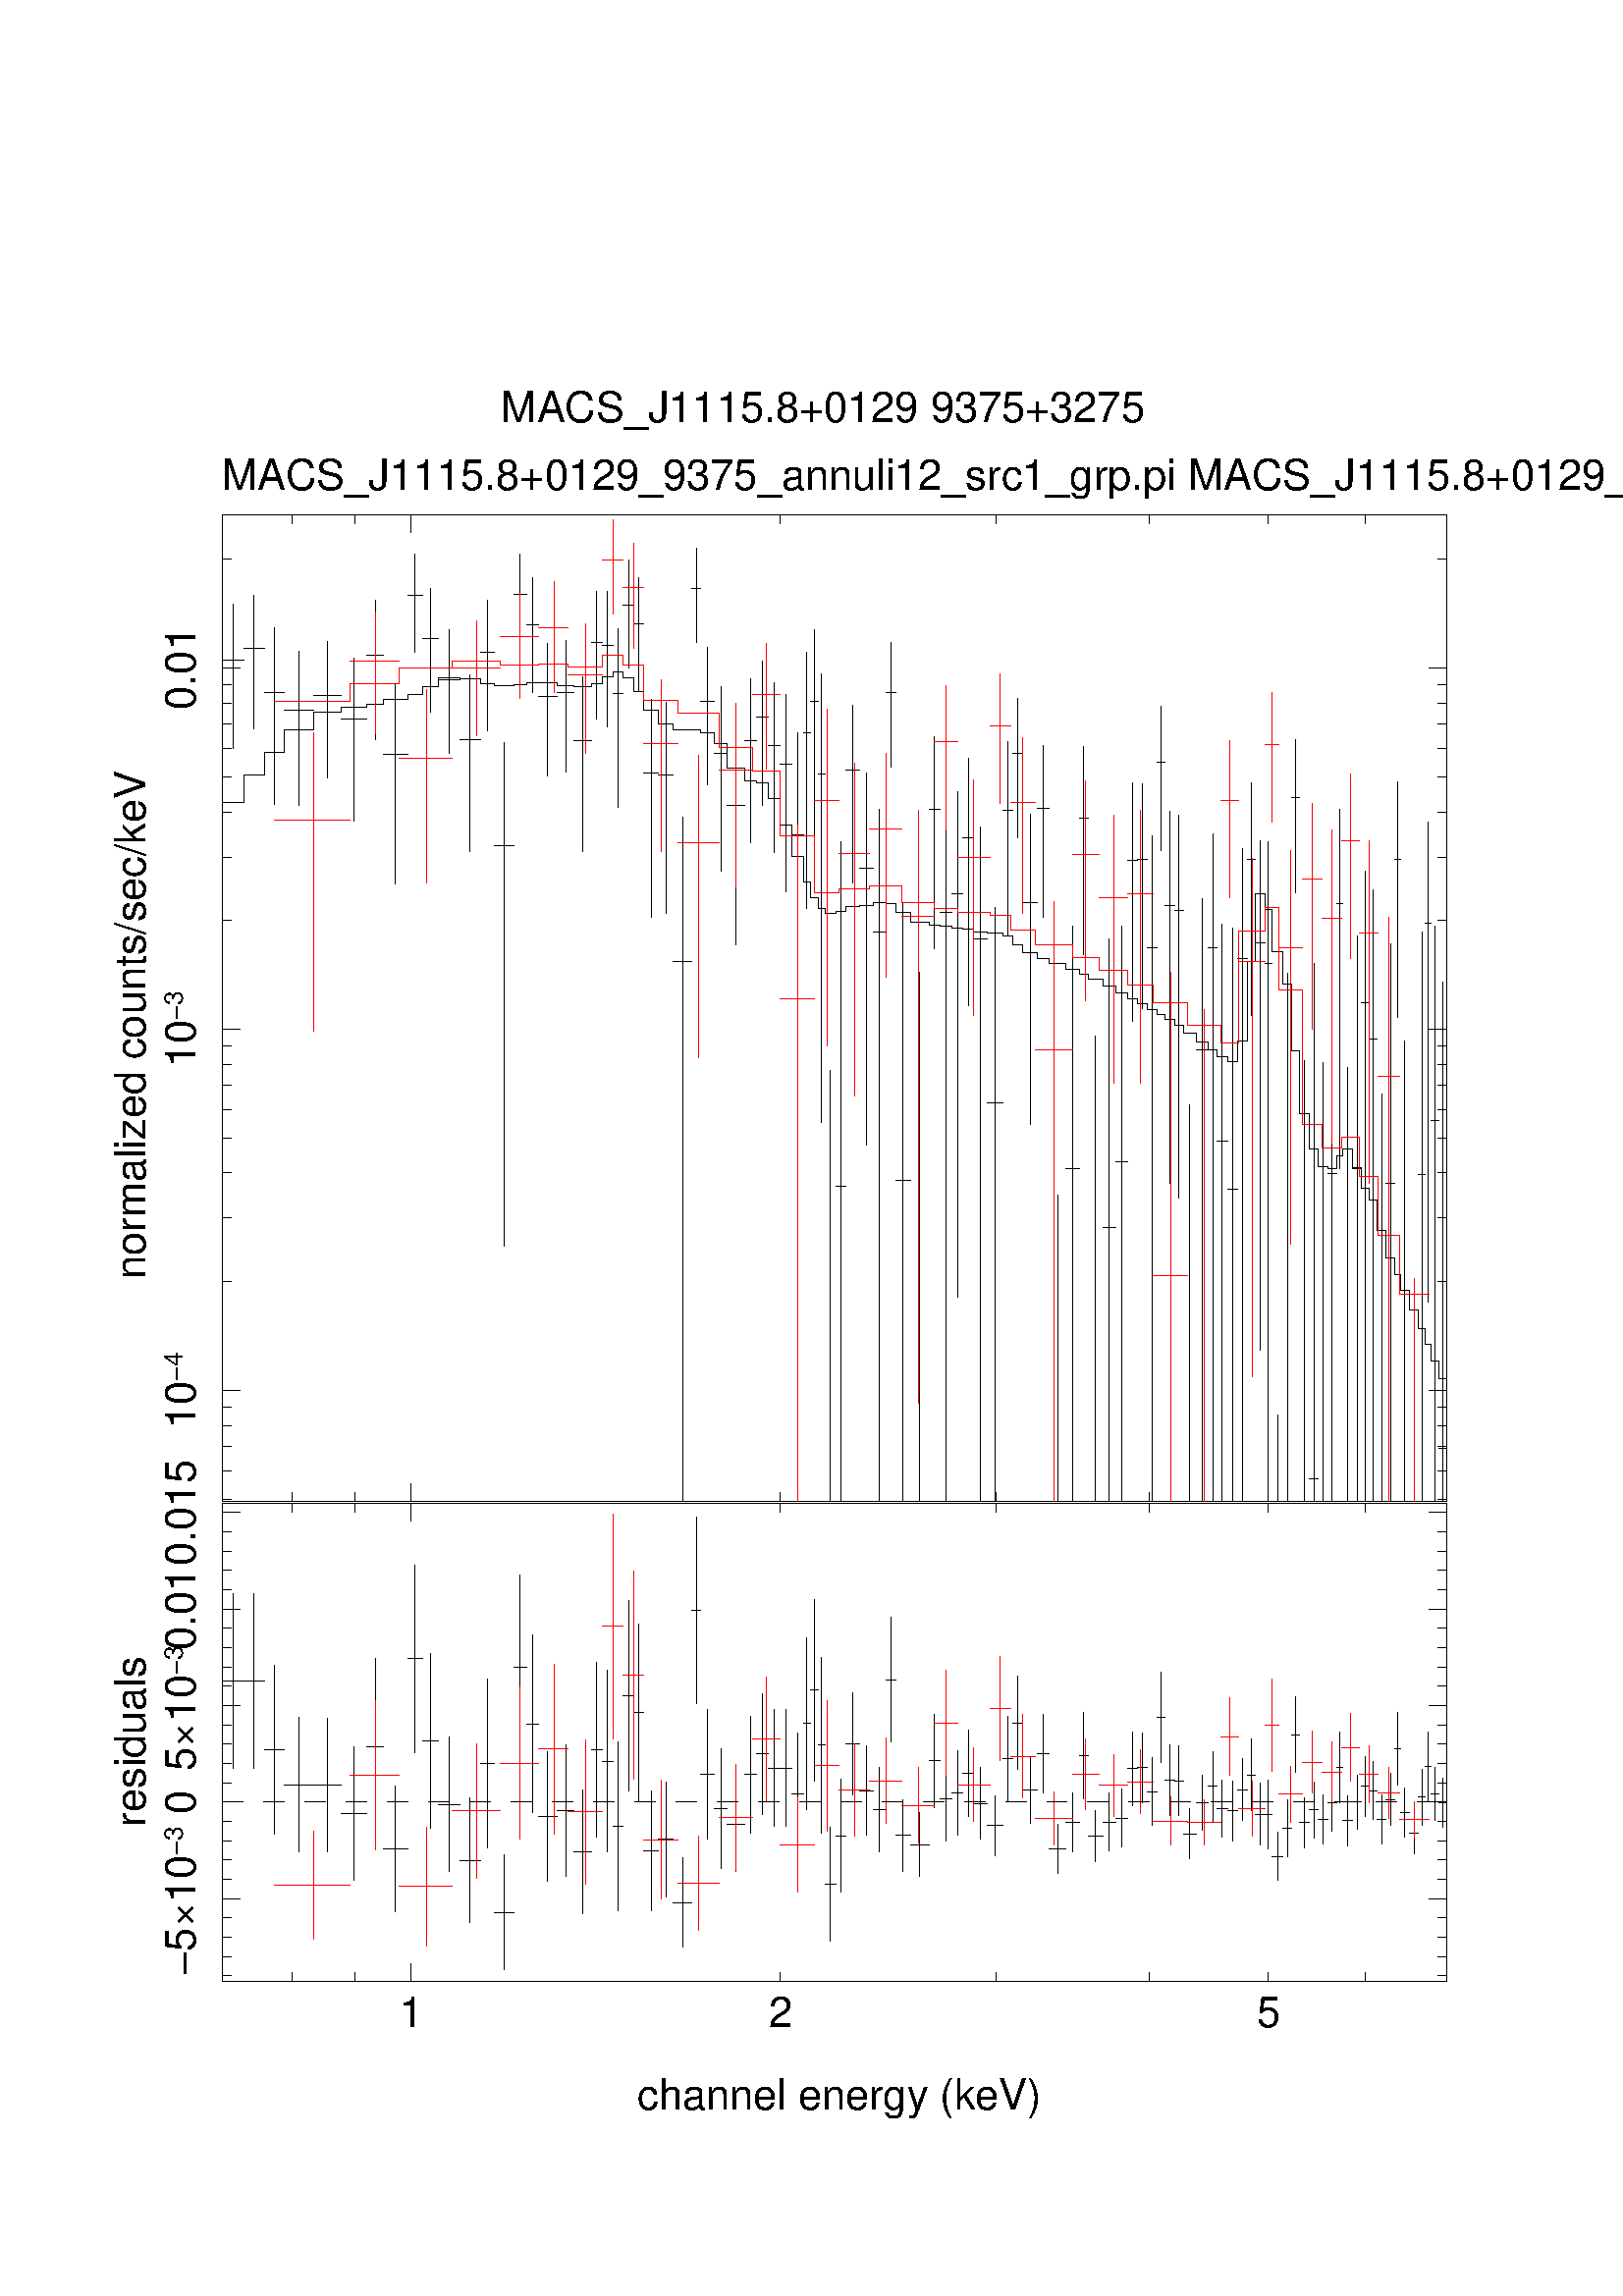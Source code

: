 %!PS-Adobe-3.0 EPSF-3.0
%%BoundingBox: (atend)
%%Orientation: Portrait
%%Pages: (atend)
%%EndComments
%%BeginProlog
/gs /gsave load def
/gr /grestore  load def
/L {moveto rlineto currentpoint stroke moveto} bind def
/C {rlineto currentpoint stroke moveto} bind def
/D {moveto 0 0 rlineto currentpoint stroke moveto} bind def
/SLW {5 mul setlinewidth} bind def
/SCF /pop load def
/BP {newpath moveto} bind def
/LP /rlineto load def
/EP {rlineto closepath eofill} bind def
/MB {gsave translate MFAC dup scale 1 setlinewidth 2 setlinecap 0 setlinejoin newpath} bind def
/ME /grestore load def
/CC {0 360 arc stroke} bind def
/FC {0 360 arc fill} bind def
% font stuff
/pgscale 0.072 def
% ISOLATIN encoding with built in linespacing definitions.
% from tinydict by David Byram-Wigfield, http://www.capella.demon.co.uk
% fontsize default setting.
/FS      { /fs exch def } def     12 FS
% linespacing ratio to fontsize: 1.3 is my default
/LR {/lr exch def } def 1.3 LR
/LG { /lg exch def } def   12 LG
% calculate linespacing from chosen fontsize
/F { exch dup lr mul LG dup FS exch findfont exch scalefont setfont } def
/ISOFONT { findfont dup length dict begin { 1 index /FID ne {def} {pop pop}
ifelse } forall /Encoding ISOLatin1Encoding def currentdict end /tmpfont
exch definefont exch dup lr mul LG dup FS
 scalefont setfont }  def
/half { fs 2 div } bind def % half linespacing
/quart { fs 4 div } bind def % quarter linespacing
% vertical kerning: e.g. 5 v or -10 v
/v { 0 exch rmoveto } def
% horizontal kerning: e.g. 5 h or -10 h
/h { 0 rmoveto } def
% move up half the linespacing
/up { half v } def
% move down half the linespacing
/dn { half neg v } def
/TRL {/Times-Roman ISOFONT} bind def
/TBL {/Times-Bold ISOFONT} bind def
/TIL {/Times-Italic ISOFONT} bind def
/TBIL {/Times-BoldItalic ISOFONT} bind def
/HVL  {/Helvetica ISOFONT} bind def
/HOL  {/Helvetica-Oblique ISOFONT} bind def
/HNL  {/Helvetica-Narrow ISOFONT} bind def
/HNOL  {/Helvetica-NarrowOblique ISOFONT} bind def
/HBL  {/Helvetica-Bold ISOFONT} bind def
/ZL  {/Zapf-Chancery-MediumItalic ISOFONT} bind def
/SL { /Symbol F } def
/RS{findfont exch scalefont setfont moveto dup stringwidth neg exch neg exch rmoveto show} bind def
/TR  { fs TRL   moveto rotate show currentpoint } def
/TB  { fs TBL   moveto rotate show currentpoint } def
/TI  { fs TIL   moveto rotate show currentpoint } def
/TBI { fs TBIL  moveto rotate show currentpoint } def
/HV  { fs HVL   moveto rotate show currentpoint } def
/H0  { fs HOL   moveto rotate show currentpoint } def
/HB  { fs HBL   moveto rotate show currentpoint } def
/HN  { fs HNL   moveto rotate show currentpoint } def
/HNO { fs HNOL  moveto rotate show currentpoint } def
/Z   { fs ZL    moveto rotate show currentpoint } def
/S   { fs SL    moveto rotate show currentpoint } def
/TRC  { fs TRL   show currentpoint } def
/TBC  { fs TBL   show currentpoint } def
/TIC  { fs TIL   show currentpoint } def
/TBIC { fs TBIL  show currentpoint } def
/HVC  { fs HVL   show currentpoint } def
/H0C  { fs HOL   show currentpoint } def
/HNOC { fs HNOL  show currentpoint } def
/HBC  { fs HBL   show currentpoint } def
/HNC  { fs HNL   show currentpoint } def
/ZC   { fs ZL    show currentpoint } def
/SC   { fs SL    show currentpoint } def
%%EndProlog
 
%%Page: 1 1
%%BeginPageSetup
/PGPLOT save def
pgscale pgscale scale
350 250 translate
1 setlinejoin 1 setlinecap 1 SLW 1 SCF
%%EndPageSetup
%%PageBoundingBox: (atend)
0.000 0.000 0.000 setrgbcolor 1 SLW 6239 0 780 3799 L 0 5022 C -6239 0 C 0 -5022 C 0 45 1139 3799 L 0 45 1458 3799 L
0 90 1744 3799 L 0 45 3624 3799 L 0 45 4724 3799 L 0 45 5504 3799 L 0 45 6109 3799 L 0 45 6604 3799 L 0 45 1139 8776 L
0 45 1458 8776 L 0 90 1744 8731 L 0 45 3624 8776 L 0 45 4724 8776 L 0 45 5504 8776 L 0 45 6109 8776 L 0 45 6604 8776 L
45 0 780 3810 L 45 0 780 3955 L 45 0 780 4079 L 45 0 780 4185 L 45 0 780 4279 L 90 0 780 4364 L 45 0 780 4917 L 45 0 780 5241 L
45 0 780 5471 L 45 0 780 5649 L 45 0 780 5795 L 45 0 780 5918 L 45 0 780 6025 L 45 0 780 6119 L 90 0 780 6203 L 45 0 780 6757 L
45 0 780 7080 L 45 0 780 7310 L 45 0 780 7489 L 45 0 780 7634 L 45 0 780 7757 L 45 0 780 7864 L 45 0 780 7958 L 90 0 780 8042 L
45 0 780 8596 L 45 0 6974 3810 L 45 0 6974 3955 L 45 0 6974 4079 L 45 0 6974 4185 L 45 0 6974 4279 L 90 0 6929 4364 L
45 0 6974 4917 L 45 0 6974 5241 L 45 0 6974 5471 L 45 0 6974 5649 L 45 0 6974 5795 L 45 0 6974 5918 L 45 0 6974 6025 L
45 0 6974 6119 L 90 0 6929 6203 L 45 0 6974 6757 L 45 0 6974 7080 L 45 0 6974 7310 L 45 0 6974 7489 L 45 0 6974 7634 L
45 0 6974 7757 L 45 0 6974 7864 L 45 0 6974 7958 L 90 0 6929 8042 L 45 0 6974 8596 L
 15.60  pgscale div FS gs  90.00        643.418       4169.683 moveto rotate (10) HVC   9.36 pgscale div FS up (-4) HVC dn  15.60 pgscale div FS gr
 15.60  pgscale div FS gs  90.00        643.418       6009.033 moveto rotate (10) HVC   9.36 pgscale div FS up (-3) HVC dn  15.60 pgscale div FS gr
 15.60  pgscale div FS gs  90.00        643.418       7831.663 moveto rotate (0.01) HVC gr
111 0 780 8084 L 0 736 836 7634 L 106 0 891 8142 L 0 677 944 7734 L 102 0 997 7917 L 0 901 1049 7346 L 147 0 1099 7829 L
0 788 1174 7342 L 139 0 1246 7904 L 0 695 1316 7484 L 132 0 1385 7781 L 0 832 1452 7261 L 85 0 1517 8108 L 0 711 1560 7676 L
123 0 1602 7603 L 0 1017 1664 6943 L 78 0 1725 8413 L 0 503 1764 8122 L 77 0 1803 8192 L 0 631 1842 7816 L 110 0 1880 7983 L
0 631 1935 7607 L 107 0 1990 7679 L 0 903 2044 7106 L 68 0 2097 8123 L 0 665 2131 7723 L 100 0 2165 7140 L 0 2564 2216 5098 L
65 0 2265 8417 L 0 491 2298 8134 L 63 0 2330 8261 L 0 585 2361 7916 L 92 0 2393 7900 L 0 676 2439 7492 L 89 0 2485 7916 L
0 672 2530 7511 L 86 0 2574 7673 L 0 892 2617 7108 L 56 0 2660 8171 L 0 650 2688 7781 L 55 0 2716 8158 L 0 689 2743 7742 L
53 0 2771 7912 L 0 909 2797 7334 L 53 0 2824 8364 L 0 547 2851 8044 L 52 0 2877 8267 L 0 580 2903 7925 L 75 0 2929 7508 L
0 1114 2967 6771 L 74 0 3004 7500 L 0 1073 3041 6795 L 95 0 3078 6548 L 0 3484 3126 3799 L 46 0 3173 8450 L 0 479 3196 8175 L
68 0 3219 7873 L 0 702 3254 7447 L 67 0 3287 7610 L 0 943 3321 7007 L 86 0 3354 7341 L 0 1074 3397 6635 L 63 0 3440 7674 L
0 836 3472 7151 L 61 0 3503 7792 L 0 733 3534 7344 L 60 0 3564 7649 L 0 867 3594 7103 L 59 0 3624 7555 L 0 1004 3654 6905 L
58 0 3683 7193 L 0 2448 3712 5263 L 37 0 3741 7713 L 0 1307 3759 6818 L 37 0 3778 7874 L 0 1061 3797 7179 L 37 0 3815 7505 L
0 2286 3834 5729 L 0 2194 3879 3799 L 53 0 3906 5405 L 0 3358 3933 3799 L 69 0 3959 7521 L 0 901 3994 6950 L 68 0 4028 7024 L
0 1895 4062 5611 L 65 0 4096 6700 L 0 3523 4129 3799 L 49 0 4161 7919 L 0 636 4186 7539 L 78 0 4210 5433 L 0 3049 4249 3799 L
0 2693 4334 3799 L 59 0 4380 7324 L 0 1079 4409 6615 L 58 0 4439 6796 L 0 3568 4468 3799 L 57 0 4497 6893 L 0 2579 4526 4836 L
55 0 4554 7178 L 0 1261 4582 6321 L 68 0 4609 6663 L 0 3435 4644 3799 L 80 0 4677 5827 L 0 3025 4717 3799 L 51 0 4757 7319 L
0 991 4783 6678 L 51 0 4808 7610 L 0 711 4834 7178 L 74 0 4859 6850 L 0 1583 4897 5717 L 61 0 4933 7326 L 0 877 4964 6773 L
0 1560 5035 3799 L 69 0 5076 5492 L 0 2931 5111 3799 L 45 0 5145 7277 L 0 1062 5167 6581 L 0 2371 5228 3799 L 64 0 5266 5191 L
0 2863 5299 3799 L 63 0 5330 5528 L 0 2927 5362 3799 L 51 0 5393 7064 L 0 1217 5419 6243 L 50 0 5444 7069 L 0 1145 5469 6307 L
49 0 5494 6618 L 0 3390 5519 3799 L 39 0 5543 7562 L 0 732 5563 7115 L 48 0 5582 6831 L 0 1897 5606 5417 L 47 0 5630 6806 L
0 1948 5653 5345 L 0 2020 5709 3799 L 63 0 5741 6100 L 0 3069 5773 3799 L 44 0 5804 6619 L 0 3398 5826 3799 L 52 0 5848 5635 L
0 2940 5874 3799 L 50 0 5900 5387 L 0 2921 5925 3799 L 50 0 5950 6564 L 0 3326 5975 3799 L 41 0 6000 7066 L 0 1181 6021 6275 L
49 0 6041 6641 L 0 2594 6065 4570 L 39 0 6090 6537 L 0 3360 6109 3799 L 0 439 6156 3799 L 0 2689 6207 3799 L 38 0 6229 7381 L
0 780 6248 6899 L 0 2242 6293 3799 L 43 0 6319 3915 L 0 2740 6341 3799 L 0 2234 6388 3799 L 43 0 6412 5467 L 0 2913 6434 3799 L
34 0 6455 6845 L 0 1826 6472 5495 L 0 2207 6513 3799 L 47 0 6537 5499 L 0 2879 6561 3799 L 40 0 6584 6339 L 0 3207 6604 3799 L
39 0 6624 6152 L 0 3113 6643 3799 L 0 2076 6685 3799 L 45 0 6707 5418 L 0 2840 6730 3799 L 31 0 6752 7070 L 0 1202 6767 6262 L
0 2342 6804 3799 L 35 0 6874 5462 L 0 2900 6892 3799 L 30 0 6909 6742 L 0 2444 6924 4815 L 40 0 6939 5736 L 0 2930 6959 3799 L
40 0 6979 4067 L 0 2644 6999 3799 L 111 0 780 7358 L 0 142 C 106 0 C 0 111 C 102 0 C 0 119 C 147 0 C 0 87 C 139 0 C 0 26 C 132 0 C
0 17 C 85 0 C 0 22 C 123 0 C 0 28 C 78 0 C 0 38 C 77 0 C 0 45 C 110 0 C 0 -4 C 107 0 C 0 -25 C 68 0 C 0 -11 C 100 0 C 0 6 C 65 0 C
0 8 C 63 0 C 0 1 C 92 0 C 0 -13 C 89 0 C 0 -9 C 86 0 C 0 15 C 56 0 C 0 36 C 55 0 C 0 25 C 53 0 C 0 -27 C 53 0 C 0 -72 C 52 0 C
0 -95 C 75 0 C 0 -72 C 74 0 C 0 -28 C 95 0 C 0 -2 C 46 0 C 0 -11 C 68 0 C 0 -59 C 67 0 C 0 -123 C 86 0 C 0 -66 C 63 0 C 0 -9 C
61 0 C 0 -80 C 60 0 C 0 -137 C 59 0 C 0 -158 C 58 0 C 0 -130 C 37 0 C 0 -81 C 37 0 C 0 -53 C 37 0 C 0 -25 C 54 0 C 0 9 C 53 0 C
0 23 C 69 0 C 0 8 C 68 0 C 0 12 C 65 0 C 0 -2 C 49 0 C 0 -47 C 78 0 C 0 -50 C 92 0 C 0 -14 C 59 0 C 0 -7 C 58 0 C 0 -8 C 57 0 C
0 -7 C 55 0 C 0 -13 C 68 0 C 0 -3 C 80 0 C 0 -18 C 51 0 C 0 -42 C 51 0 C 0 -40 C 74 0 C 0 -32 C 61 0 C 0 -26 C 82 0 C 0 -30 C 69 0 C
0 -24 C 45 0 C 0 -25 C 76 0 C 0 -37 C 64 0 C 0 -33 C 63 0 C 0 -31 C 51 0 C 0 -26 C 50 0 C 0 -27 C 49 0 C 0 -26 C 39 0 C 0 -26 C
48 0 C 0 -31 C 47 0 C 0 -37 C 64 0 C 0 -45 C 63 0 C 0 -40 C 44 0 C 0 -36 C 52 0 C 0 -26 C 50 0 C 0 107 C 50 0 C 0 403 C 41 0 C
0 346 C 49 0 C 0 -80 C 39 0 C 0 -216 C 55 0 C 0 -165 C 45 0 C 0 -340 C 38 0 C 0 -319 C 52 0 C 0 -179 C 43 0 C 0 -89 C 50 0 C 0 -11 C
43 0 C 0 64 C 34 0 C 0 36 C 48 0 C 0 -103 C 47 0 C 0 -96 C 40 0 C 0 -63 C 39 0 C 0 -156 C 44 0 C 0 -138 C 45 0 C 0 -84 C 31 0 C
0 -81 C 43 0 C 0 -99 C 48 0 C 0 -95 C 35 0 C 0 -81 C 30 0 C 0 -87 C 40 0 C 0 -89 C 40 0 C 111 0 780 7358 L 0 0 836 7358 L
106 0 891 7500 L 0 0 944 7500 L 102 0 997 7611 L 0 0 1049 7611 L 147 0 1099 7730 L 0 0 1174 7730 L 139 0 1246 7817 L 0 0 1316 7817 L
132 0 1385 7843 L 0 0 1452 7843 L 85 0 1517 7860 L 0 0 1560 7860 L 123 0 1602 7882 L 0 0 1664 7882 L 78 0 1725 7910 L
0 0 1764 7910 L 77 0 1803 7948 L 0 0 1842 7948 L 110 0 1880 7993 L 0 0 1935 7993 L 107 0 1990 7989 L 0 0 2044 7989 L
68 0 2097 7964 L 0 0 2131 7964 L 100 0 2165 7953 L 0 0 2216 7953 L 65 0 2265 7959 L 0 0 2298 7959 L 63 0 2330 7967 L 0 0 2361 7967 L
92 0 2393 7968 L 0 0 2439 7968 L 89 0 2485 7955 L 0 0 2530 7955 L 86 0 2574 7946 L 0 0 2617 7946 L 56 0 2660 7961 L 0 0 2688 7961 L
55 0 2716 7997 L 0 0 2743 7997 L 53 0 2771 8022 L 0 0 2797 8022 L 53 0 2824 7995 L 0 0 2851 7995 L 52 0 2877 7923 L 0 0 2903 7923 L
75 0 2929 7828 L 0 0 2967 7828 L 74 0 3004 7756 L 0 0 3041 7756 L 95 0 3078 7728 L 0 0 3126 7728 L 46 0 3173 7726 L 0 0 3196 7726 L
68 0 3219 7715 L 0 0 3254 7715 L 67 0 3287 7656 L 0 0 3321 7656 L 86 0 3354 7533 L 0 0 3397 7533 L 63 0 3440 7467 L 0 0 3472 7467 L
61 0 3503 7458 L 0 0 3534 7458 L 60 0 3564 7378 L 0 0 3594 7378 L 59 0 3624 7241 L 0 0 3654 7241 L 58 0 3683 7083 L 0 0 3712 7083 L
37 0 3741 6953 L 0 0 3759 6953 L 37 0 3778 6872 L 0 0 3797 6872 L 37 0 3815 6819 L 0 0 3834 6819 L 54 0 3852 6794 L 0 0 3879 6794 L
53 0 3906 6803 L 0 0 3933 6803 L 69 0 3959 6826 L 0 0 3994 6826 L 68 0 4028 6834 L 0 0 4062 6834 L 65 0 4096 6846 L 0 0 4129 6846 L
49 0 4161 6844 L 0 0 4186 6844 L 78 0 4210 6797 L 0 0 4249 6797 L 92 0 4288 6747 L 0 0 4334 6747 L 59 0 4380 6733 L 0 0 4409 6733 L
58 0 4439 6726 L 0 0 4468 6726 L 57 0 4497 6718 L 0 0 4526 6718 L 55 0 4554 6711 L 0 0 4582 6711 L 68 0 4609 6698 L 0 0 4644 6698 L
80 0 4677 6695 L 0 0 4717 6695 L 51 0 4757 6677 L 0 0 4783 6677 L 51 0 4808 6635 L 0 0 4834 6635 L 74 0 4859 6595 L 0 0 4897 6595 L
61 0 4933 6563 L 0 0 4964 6563 L 82 0 4994 6537 L 0 0 5035 6537 L 69 0 5076 6507 L 0 0 5111 6507 L 45 0 5145 6483 L 0 0 5167 6483 L
76 0 5190 6458 L 0 0 5228 6458 L 64 0 5266 6421 L 0 0 5299 6421 L 63 0 5330 6388 L 0 0 5362 6388 L 51 0 5393 6357 L 0 0 5419 6357 L
50 0 5444 6331 L 0 0 5469 6331 L 49 0 5494 6304 L 0 0 5519 6304 L 39 0 5543 6278 L 0 0 5563 6278 L 48 0 5582 6252 L 0 0 5606 6252 L
47 0 5630 6221 L 0 0 5653 6221 L 64 0 5677 6184 L 0 0 5709 6184 L 63 0 5741 6139 L 0 0 5773 6139 L 44 0 5804 6099 L 0 0 5826 6099 L
52 0 5848 6063 L 0 0 5874 6063 L 50 0 5900 6037 L 0 0 5925 6037 L 50 0 5950 6144 L 0 0 5975 6144 L 41 0 6000 6547 L 0 0 6021 6547 L
49 0 6041 6893 L 0 0 6065 6893 L 39 0 6090 6813 L 0 0 6109 6813 L 55 0 6129 6597 L 0 0 6156 6597 L 45 0 6184 6432 L 0 0 6207 6432 L
38 0 6229 6092 L 0 0 6248 6092 L 52 0 6267 5773 L 0 0 6293 5773 L 43 0 6319 5594 L 0 0 6341 5594 L 50 0 6362 5505 L 0 0 6388 5505 L
43 0 6412 5494 L 0 0 6434 5494 L 34 0 6455 5558 L 0 0 6472 5558 L 48 0 6489 5594 L 0 0 6513 5594 L 47 0 6537 5491 L 0 0 6561 5491 L
40 0 6584 5395 L 0 0 6604 5395 L 39 0 6624 5332 L 0 0 6643 5332 L 44 0 6663 5176 L 0 0 6685 5176 L 45 0 6707 5038 L 0 0 6730 5038 L
31 0 6752 4954 L 0 0 6767 4954 L 43 0 6783 4873 L 0 0 6804 4873 L 48 0 6826 4774 L 0 0 6850 4774 L 35 0 6874 4679 L 0 0 6892 4679 L
30 0 6909 4598 L 0 0 6924 4598 L 40 0 6939 4511 L 0 0 6959 4511 L 40 0 6979 4422 L 0 0 6999 4422 L 1.000 0.000 0.000 setrgbcolor
381 0 1049 7269 L 0 1519 1246 6193 L 254 0 1430 8079 L 0 621 1560 7709 L 270 0 1684 7583 L 0 986 1822 6946 L 245 0 1954 8042 L
0 582 2079 7699 L 194 0 2199 8201 L 0 535 2298 7890 L 151 0 2393 8250 L 0 565 2470 7919 L 172 0 2544 8007 L 0 660 2631 7610 L
108 0 2716 8593 L 0 480 2771 8318 L 105 0 2824 8453 L 0 535 2877 8142 L 173 0 2929 7659 L 0 876 3017 7106 L 208 0 3102 7153 L
0 1541 3208 6057 L 172 0 3310 7525 L 0 936 3397 6927 L 142 0 3482 7910 L 0 636 3554 7530 L 173 0 3624 6357 L 0 3442 3712 3799 L
127 0 3797 7366 L 0 1711 3861 6120 L 155 0 3924 7096 L 0 1697 4002 5862 L 162 0 4079 7225 L 0 1141 4161 6466 L 168 0 4241 6780 L
0 3017 4327 4299 L 117 0 4409 7669 L 0 736 4468 7219 L 165 0 4526 7080 L 0 1202 4609 6271 L 105 0 4691 7748 L 0 659 4744 7352 L
125 0 4796 7359 L 0 896 4859 6792 L 190 0 4921 6096 L 0 3054 5018 3799 L 134 0 5111 7091 L 0 1120 5179 6349 L 148 0 5245 6874 L
0 1365 5320 5930 L 131 0 5393 6893 L 0 1391 5459 5926 L 171 0 5524 4948 L 0 2693 5611 3799 L 0 2502 5782 3799 L 94 0 5865 7370 L
0 804 5912 6871 L 131 0 5959 6548 L 0 2638 6025 4435 L 70 0 6090 7653 L 0 659 6125 7257 L 122 0 6160 6620 L 0 2002 6222 5109 L
102 0 6282 6968 L 0 1149 6333 6202 L 98 0 6384 6768 L 0 1599 6434 5621 L 89 0 6482 7164 L 0 939 6527 6564 L 98 0 6571 6693 L
0 1743 6620 5418 L 107 0 6669 5965 L 0 2974 6723 3799 L 0 1134 6853 3799 L 381 0 1049 7874 L 0 90 C 254 0 C 0 78 C 270 0 C 0 36 C
245 0 C 0 -21 C 194 0 C 0 4 C 151 0 C 0 -14 C 172 0 C 0 59 C 108 0 C 0 -50 C 105 0 C 0 -178 C 173 0 C 0 -66 C 208 0 C 0 -174 C
172 0 C 0 -119 C 142 0 C 0 -333 C 173 0 C 0 -286 C 127 0 C 0 16 C 155 0 C 0 15 C 162 0 C 0 -85 C 168 0 C 0 -29 C 117 0 C 0 -21 C
165 0 C 0 -14 C 105 0 C 0 -72 C 125 0 C 0 -75 C 190 0 C 0 -65 C 134 0 C 0 -68 C 148 0 C 0 -75 C 131 0 C 0 -87 C 171 0 C 0 -117 C
170 0 C 0 -88 C 94 0 C 0 569 C 131 0 C 0 118 C 70 0 C 0 -421 C 122 0 C 0 -684 C 102 0 C 0 -119 C 98 0 C 0 55 C 89 0 C 0 -199 C
98 0 C 0 -302 C 107 0 C 0 -297 C 151 0 C 381 0 1049 7874 L 0 0 1246 7874 L 254 0 1430 7964 L 0 0 1560 7964 L 270 0 1684 8042 L
0 0 1822 8042 L 245 0 1954 8078 L 0 0 2079 8078 L 194 0 2199 8057 L 0 0 2298 8057 L 151 0 2393 8061 L 0 0 2470 8061 L
172 0 2544 8047 L 0 0 2631 8047 L 108 0 2716 8106 L 0 0 2771 8106 L 105 0 2824 8056 L 0 0 2877 8056 L 173 0 2929 7878 L
0 0 3017 7878 L 208 0 3102 7812 L 0 0 3208 7812 L 172 0 3310 7638 L 0 0 3397 7638 L 142 0 3482 7519 L 0 0 3554 7519 L
173 0 3624 7186 L 0 0 3712 7186 L 127 0 3797 6900 L 0 0 3861 6900 L 155 0 3924 6916 L 0 0 4002 6916 L 162 0 4079 6931 L
0 0 4161 6931 L 168 0 4241 6846 L 0 0 4327 6846 L 117 0 4409 6817 L 0 0 4468 6817 L 165 0 4526 6796 L 0 0 4609 6796 L
105 0 4691 6782 L 0 0 4744 6782 L 125 0 4796 6710 L 0 0 4859 6710 L 190 0 4921 6635 L 0 0 5018 6635 L 134 0 5111 6570 L
0 0 5179 6570 L 148 0 5245 6502 L 0 0 5320 6502 L 131 0 5393 6427 L 0 0 5459 6427 L 171 0 5524 6340 L 0 0 5611 6340 L
170 0 5695 6223 L 0 0 5782 6223 L 94 0 5865 6135 L 0 0 5912 6135 L 131 0 5959 6704 L 0 0 6025 6704 L 70 0 6090 6822 L
0 0 6125 6822 L 122 0 6160 6401 L 0 0 6222 6401 L 102 0 6282 5717 L 0 0 6333 5717 L 98 0 6384 5598 L 0 0 6434 5598 L
89 0 6482 5653 L 0 0 6527 5653 L 98 0 6571 5454 L 0 0 6620 5454 L 107 0 6669 5152 L 0 0 6723 5152 L 151 0 6776 4855 L
0 0 6853 4855 L 0.000 0.000 0.000 setrgbcolor
 15.60  pgscale div FS gs  90.00        389.950       4929.554 moveto rotate (normalized counts/sec/keV) HVC gr
 15.60  pgscale div FS gs   0.00        779.900       8952.496 moveto rotate (MACS_J1115.8+0129_9375_annuli12_src1_grp.pi MACS_J1115.8+0129_3275_annuli12_src1) HVC gr
 15.60  pgscale div FS gs   0.00       2202.321       9293.714 moveto rotate (MACS_J1115.8+0129 9375+3275) HVC gr
6239 0 780 1354 L 0 2436 C -6239 0 C 0 -2436 C 0 45 1139 1354 L 0 45 1458 1354 L 0 90 1744 1354 L 0 45 3624 1354 L 0 45 4724 1354 L
0 45 5504 1354 L 0 45 6109 1354 L 0 45 6604 1354 L 0 45 1139 3745 L 0 45 1458 3745 L 0 90 1744 3700 L 0 45 3624 3745 L
0 45 4724 3745 L 0 45 5504 3745 L 0 45 6109 3745 L 0 45 6604 3745 L
 15.60  pgscale div FS gs   0.00       1684.091       1120.401 moveto rotate (1) HVC gr
 15.60  pgscale div FS gs   0.00       3563.979       1120.401 moveto rotate (2) HVC gr
 15.60  pgscale div FS gs   0.00       6049.058       1120.401 moveto rotate (5) HVC gr
45 0 780 1382 L 45 0 780 1480 L 45 0 780 1578 L 45 0 780 1677 L 90 0 780 1775 L 45 0 780 1873 L 45 0 780 1971 L 45 0 780 2070 L
45 0 780 2168 L 90 0 780 2266 L 45 0 780 2365 L 45 0 780 2463 L 45 0 780 2561 L 45 0 780 2659 L 90 0 780 2758 L 45 0 780 2856 L
45 0 780 2954 L 45 0 780 3053 L 45 0 780 3151 L 90 0 780 3249 L 45 0 780 3347 L 45 0 780 3446 L 45 0 780 3544 L 45 0 780 3642 L
90 0 780 3741 L 45 0 6974 1382 L 45 0 6974 1480 L 45 0 6974 1578 L 45 0 6974 1677 L 90 0 6929 1775 L 45 0 6974 1873 L
45 0 6974 1971 L 45 0 6974 2070 L 45 0 6974 2168 L 90 0 6929 2266 L 45 0 6974 2365 L 45 0 6974 2463 L 45 0 6974 2561 L
45 0 6974 2659 L 90 0 6929 2758 L 45 0 6974 2856 L 45 0 6974 2954 L 45 0 6974 3053 L 45 0 6974 3151 L 90 0 6929 3249 L
45 0 6974 3347 L 45 0 6974 3446 L 45 0 6974 3544 L 45 0 6974 3642 L 90 0 6929 3741 L
 15.60  pgscale div FS gs  90.00        643.418       1380.911 moveto rotate (-5) HVC (\32710) HVC   9.36 pgscale div FS up (-3) HVC dn  15.60 pgscale div FS gr
 15.60  pgscale div FS gs  90.00        643.418       2206.259 moveto rotate (0) HVC gr
 15.60  pgscale div FS gs  90.00        643.418       2426.623 moveto rotate (5) HVC (\32710) HVC   9.36 pgscale div FS up (-3) HVC dn  15.60 pgscale div FS gr
 15.60  pgscale div FS gs  90.00        643.418       3038.590 moveto rotate (0.01) HVC gr
 15.60  pgscale div FS gs  90.00        643.418       3469.963 moveto rotate (0.015) HVC gr
111 0 780 2884 L 0 891 836 2439 L 106 0 891 2882 L 0 891 944 2436 L 102 0 997 2534 L 0 858 1049 2105 L 147 0 1099 2354 L
0 687 1174 2011 L 139 0 1246 2352 L 0 677 1316 2014 L 132 0 1385 2209 L 0 677 1452 1870 L 85 0 1517 2550 L 0 891 1560 2105 L
123 0 1602 2029 L 0 638 1664 1710 L 78 0 1725 2996 L 0 952 1764 2520 L 77 0 1803 2578 L 0 891 1842 2133 L 110 0 1880 2255 L
0 687 1935 1912 L 107 0 1990 1970 L 0 638 2044 1651 L 68 0 2097 2463 L 0 857 2131 2034 L 100 0 2165 1705 L 0 586 2216 1412 L
65 0 2265 2952 L 0 937 2298 2484 L 63 0 2330 2664 L 0 906 2361 2211 L 92 0 2393 2193 L 0 658 2439 1864 L 89 0 2485 2224 L
0 668 2530 1890 L 86 0 2574 2014 L 0 628 2617 1700 L 56 0 2660 2533 L 0 891 2688 2087 L 55 0 2716 2474 L 0 924 2743 2012 L
53 0 2771 2143 L 0 858 2797 1714 L 53 0 2824 2809 L 0 969 2851 2325 L 52 0 2877 2721 L 0 906 2903 2268 L 75 0 2929 2018 L
0 607 2967 1715 L 74 0 3004 2078 L 0 585 3041 1785 L 95 0 3078 1755 L 0 457 3126 1526 L 46 0 3173 3243 L 0 953 3196 2766 L
68 0 3219 2409 L 0 658 3254 2080 L 67 0 3287 2233 L 0 606 3321 1930 L 86 0 3354 2155 L 0 479 3397 1915 L 63 0 3440 2408 L
0 595 3472 2110 L 61 0 3503 2512 L 0 616 3534 2204 L 60 0 3564 2439 L 0 595 3594 2142 L 59 0 3624 2440 L 0 596 3654 2142 L
58 0 3683 2310 L 0 618 3712 2001 L 37 0 3741 2666 L 0 878 3759 2227 L 37 0 3778 2836 L 0 926 3797 2373 L 37 0 3815 2556 L
0 895 3834 2108 L 54 0 3852 1847 L 0 578 3879 1558 L 53 0 3906 2094 L 0 576 3933 1806 L 69 0 3959 2564 L 0 523 3994 2302 L
68 0 4028 2324 L 0 456 4062 2096 L 65 0 4096 2230 L 0 431 4129 2014 L 49 0 4161 2889 L 0 636 4186 2571 L 78 0 4210 2097 L
0 366 4249 1914 L 92 0 4288 2050 L 0 326 4334 1887 L 59 0 4380 2476 L 0 471 4409 2240 L 58 0 4439 2284 L 0 431 4468 2068 L
57 0 4497 2312 L 0 430 4526 2097 L 55 0 4554 2414 L 0 438 4582 2195 L 68 0 4609 2259 L 0 365 4644 2076 L 80 0 4677 2146 L
0 305 4717 1993 L 51 0 4757 2486 L 0 439 4783 2266 L 51 0 4808 2670 L 0 478 4834 2431 L 74 0 4859 2327 L 0 335 4897 2159 L
61 0 4933 2513 L 0 401 4964 2313 L 82 0 4994 2027 L 0 248 5035 1903 L 69 0 5076 2163 L 0 300 5111 2013 L 45 0 5145 2504 L
0 438 5167 2285 L 76 0 5190 2094 L 0 261 5228 1964 L 64 0 5266 2165 L 0 294 5299 2018 L 63 0 5330 2185 L 0 294 5362 2038 L
51 0 5393 2436 L 0 371 5419 2250 L 50 0 5444 2442 L 0 357 5469 2263 L 49 0 5494 2320 L 0 344 5519 2148 L 39 0 5543 2697 L
0 462 5563 2466 L 48 0 5582 2378 L 0 358 5606 2199 L 47 0 5630 2375 L 0 352 5653 2199 L 64 0 5677 2105 L 0 252 5709 1979 L
63 0 5741 2262 L 0 279 5773 2123 L 44 0 5804 2346 L 0 351 5826 2170 L 52 0 5848 2232 L 0 288 5874 2088 L 50 0 5900 2222 L
0 305 5925 2069 L 50 0 5950 2329 L 0 315 5975 2172 L 41 0 6000 2405 L 0 364 6021 2223 L 49 0 6041 2203 L 0 315 6065 2046 L
39 0 6090 2205 L 0 351 6109 2029 L 55 0 6129 1990 L 0 248 6156 1866 L 45 0 6184 2132 L 0 289 6207 1987 L 38 0 6229 2610 L
0 388 6248 2416 L 52 0 6267 2161 L 0 257 6293 2032 L 43 0 6319 2226 L 0 288 6341 2082 L 50 0 6362 2179 L 0 253 6388 2052 L
43 0 6412 2265 L 0 294 6434 2118 L 34 0 6455 2442 L 0 358 6472 2263 L 48 0 6489 2171 L 0 252 6513 2045 L 47 0 6537 2267 L
0 275 6561 2129 L 40 0 6584 2347 L 0 304 6604 2195 L 39 0 6624 2325 L 0 293 6643 2179 L 44 0 6663 2178 L 0 252 6685 2052 L
45 0 6707 2280 L 0 266 6730 2147 L 31 0 6752 2537 L 0 370 6767 2352 L 43 0 6783 2213 L 0 253 6804 2086 L 48 0 6826 2110 L
0 217 6850 2001 L 35 0 6874 2291 L 0 288 6892 2147 L 30 0 6909 2446 L 0 352 6924 2270 L 40 0 6939 2309 L 0 270 6959 2174 L
40 0 6979 2263 L 0 251 6999 2137 L 1.000 0.000 0.000 setrgbcolor 381 0 1049 1843 L 0 553 1246 1567 L 254 0 1430 2403 L
0 763 1560 2022 L 270 0 1684 1837 L 0 607 1822 1533 L 245 0 1954 2221 L 0 687 2079 1878 L 194 0 2199 2465 L 0 775 2298 2077 L
151 0 2393 2536 L 0 866 2470 2103 L 172 0 2544 2217 L 0 736 2631 1849 L 108 0 2716 3161 L 0 1142 2771 2590 L 105 0 2824 2911 L
0 1061 2877 2381 L 173 0 2929 2074 L 0 607 3017 1771 L 208 0 3102 1852 L 0 482 3208 1611 L 172 0 3310 2188 L 0 542 3397 1917 L
142 0 3482 2588 L 0 631 3554 2273 L 173 0 3624 2049 L 0 482 3712 1808 L 127 0 3797 2453 L 0 665 3861 2120 L 155 0 3924 2327 L
0 472 4002 2091 L 162 0 4079 2375 L 0 434 4161 2158 L 168 0 4241 2249 L 0 386 4327 2056 L 117 0 4409 2670 L 0 531 4468 2405 L
165 0 4526 2354 L 0 375 4609 2167 L 105 0 4691 2743 L 0 530 4744 2478 L 125 0 4796 2499 L 0 425 4859 2286 L 190 0 4921 2183 L
0 271 5018 2048 L 134 0 5111 2409 L 0 361 5179 2229 L 148 0 5245 2351 L 0 316 5320 2193 L 131 0 5393 2369 L 0 327 5459 2206 L
171 0 5524 2170 L 0 242 5611 2049 L 170 0 5695 2162 L 0 229 5782 2048 L 94 0 5865 2600 L 0 394 5912 2403 L 131 0 5959 2234 L
0 282 6025 2093 L 70 0 6090 2657 L 0 472 6125 2421 L 122 0 6160 2306 L 0 282 6222 2165 L 102 0 6282 2469 L 0 316 6333 2311 L
98 0 6384 2420 L 0 304 6434 2268 L 89 0 6482 2544 L 0 346 6527 2371 L 98 0 6571 2409 L 0 289 6620 2265 L 107 0 6669 2313 L
0 256 6723 2185 L 151 0 6776 2176 L 0 184 6853 2084 L 0.000 0.000 0.000 setrgbcolor
 15.60  pgscale div FS gs  90.00        389.950       2141.750 moveto rotate (residuals) HVC gr
 15.60  pgscale div FS gs   0.00       2894.911        698.184 moveto rotate (channel energy \(keV\)) HVC gr
105 0 780 2266 L 105 0 990 2266 L 105 0 1200 2266 L 105 0 1410 2266 L 105 0 1620 2266 L 105 0 1830 2266 L 105 0 2040 2266 L
105 0 2250 2266 L 105 0 2460 2266 L 105 0 2670 2266 L 105 0 2880 2266 L 105 0 3090 2266 L 105 0 3300 2266 L 105 0 3510 2266 L
105 0 3720 2266 L 105 0 3930 2266 L 105 0 4140 2266 L 105 0 4350 2266 L 105 0 4560 2266 L 105 0 4770 2266 L 104 0 4980 2266 L
105 0 5189 2266 L 105 0 5399 2266 L 105 0 5609 2266 L 105 0 5819 2266 L 105 0 6029 2266 L 105 0 6239 2266 L 105 0 6449 2266 L
105 0 6659 2266 L 105 0 6869 2266 L
PGPLOT restore showpage
%%PageTrailer
%%PageBoundingBox: 42 64 724 710
 
%%Trailer
%%BoundingBox: 42 64 724 710
%%DocumentFonts: 
%%Pages: 1
%%EOF
